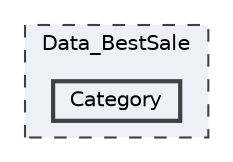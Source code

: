 digraph "Data_BestSale/Category"
{
 // LATEX_PDF_SIZE
  bgcolor="transparent";
  edge [fontname=Helvetica,fontsize=10,labelfontname=Helvetica,labelfontsize=10];
  node [fontname=Helvetica,fontsize=10,shape=box,height=0.2,width=0.4];
  compound=true
  subgraph clusterdir_fb5ffcdb35dde6f4739e4789f287a674 {
    graph [ bgcolor="#edf0f7", pencolor="grey25", label="Data_BestSale", fontname=Helvetica,fontsize=10 style="filled,dashed", URL="dir_fb5ffcdb35dde6f4739e4789f287a674.html",tooltip=""]
  dir_a2818709bdfaa701aa6fe23700b6a373 [label="Category", fillcolor="#edf0f7", color="grey25", style="filled,bold", URL="dir_a2818709bdfaa701aa6fe23700b6a373.html",tooltip=""];
  }
}

